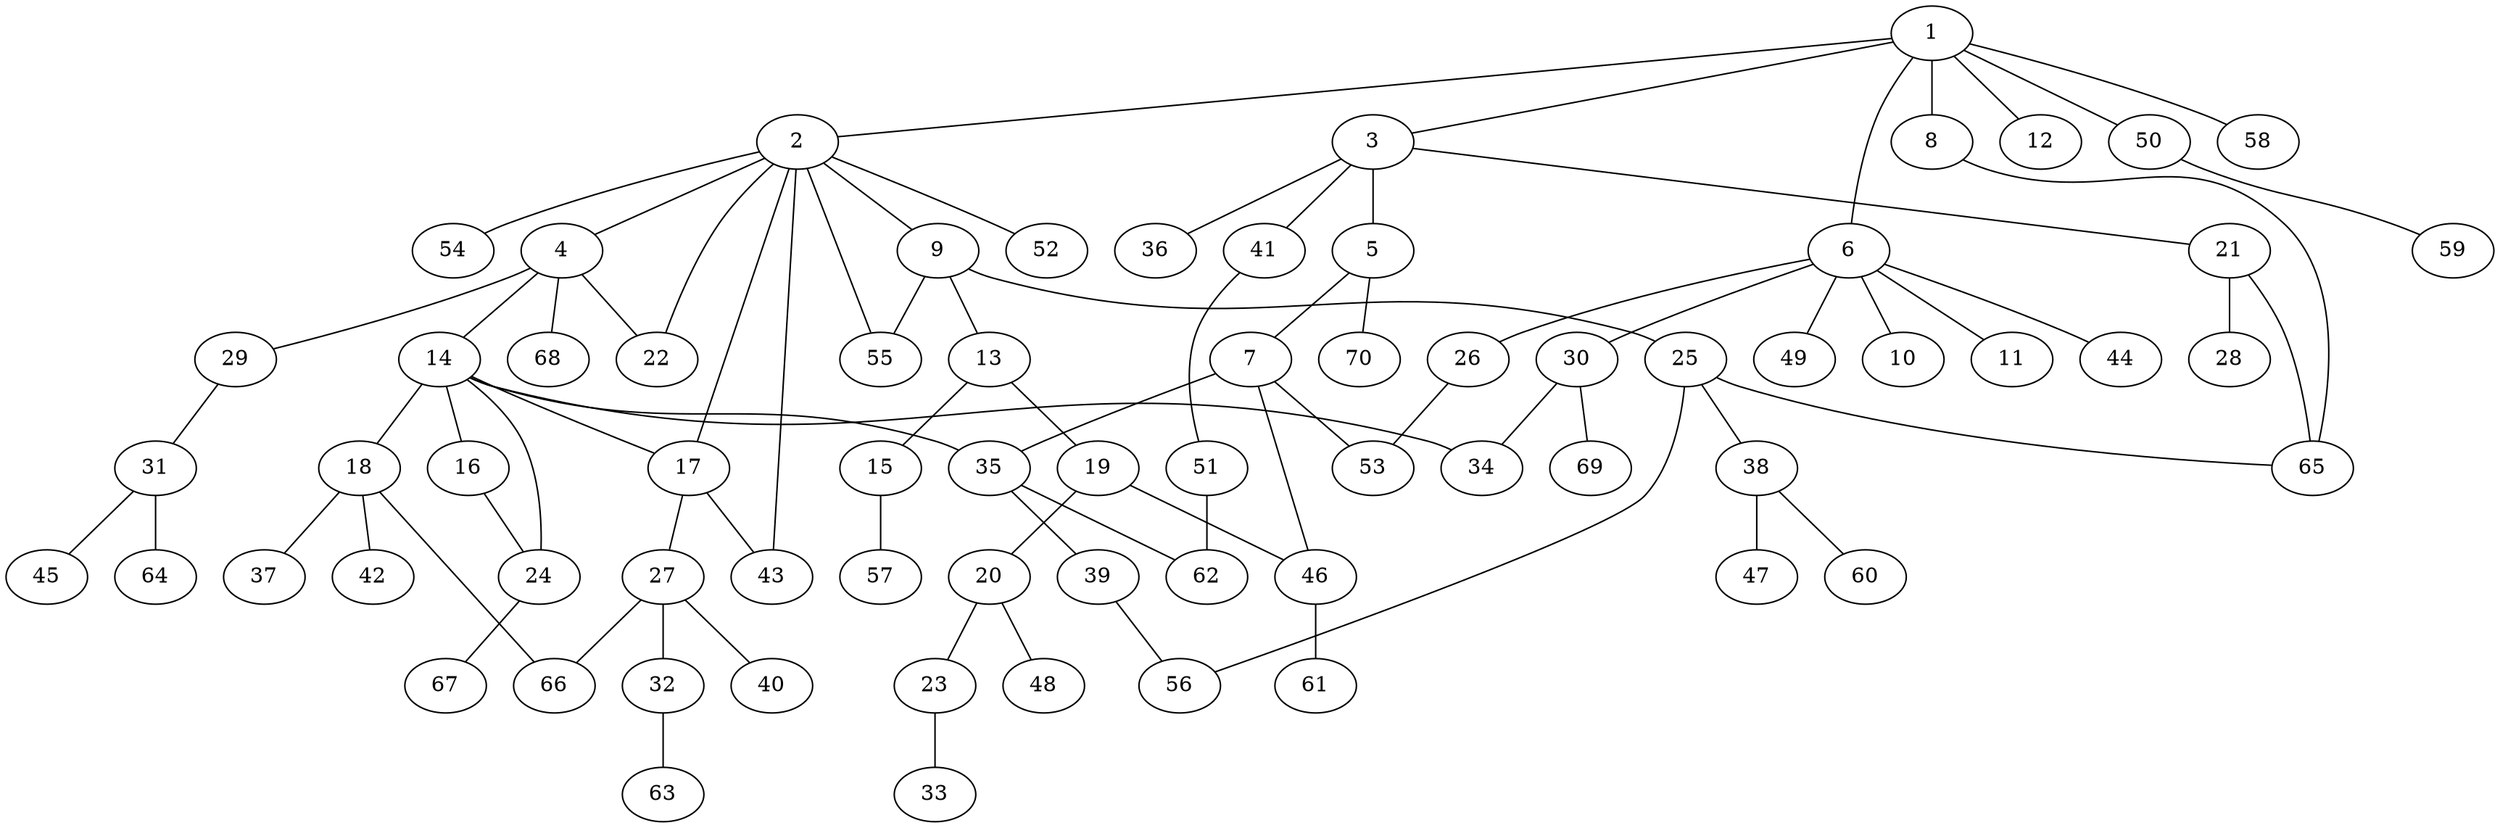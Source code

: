 graph graphname {1--2
1--3
1--6
1--8
1--12
1--50
1--58
2--4
2--9
2--17
2--22
2--43
2--52
2--54
2--55
3--5
3--21
3--36
3--41
4--14
4--22
4--29
4--68
5--7
5--70
6--10
6--11
6--26
6--30
6--44
6--49
7--35
7--46
7--53
8--65
9--13
9--25
9--55
13--15
13--19
14--16
14--17
14--18
14--24
14--34
14--35
15--57
16--24
17--27
17--43
18--37
18--42
18--66
19--20
19--46
20--23
20--48
21--28
21--65
23--33
24--67
25--38
25--56
25--65
26--53
27--32
27--40
27--66
29--31
30--34
30--69
31--45
31--64
32--63
35--39
35--62
38--47
38--60
39--56
41--51
46--61
50--59
51--62
}